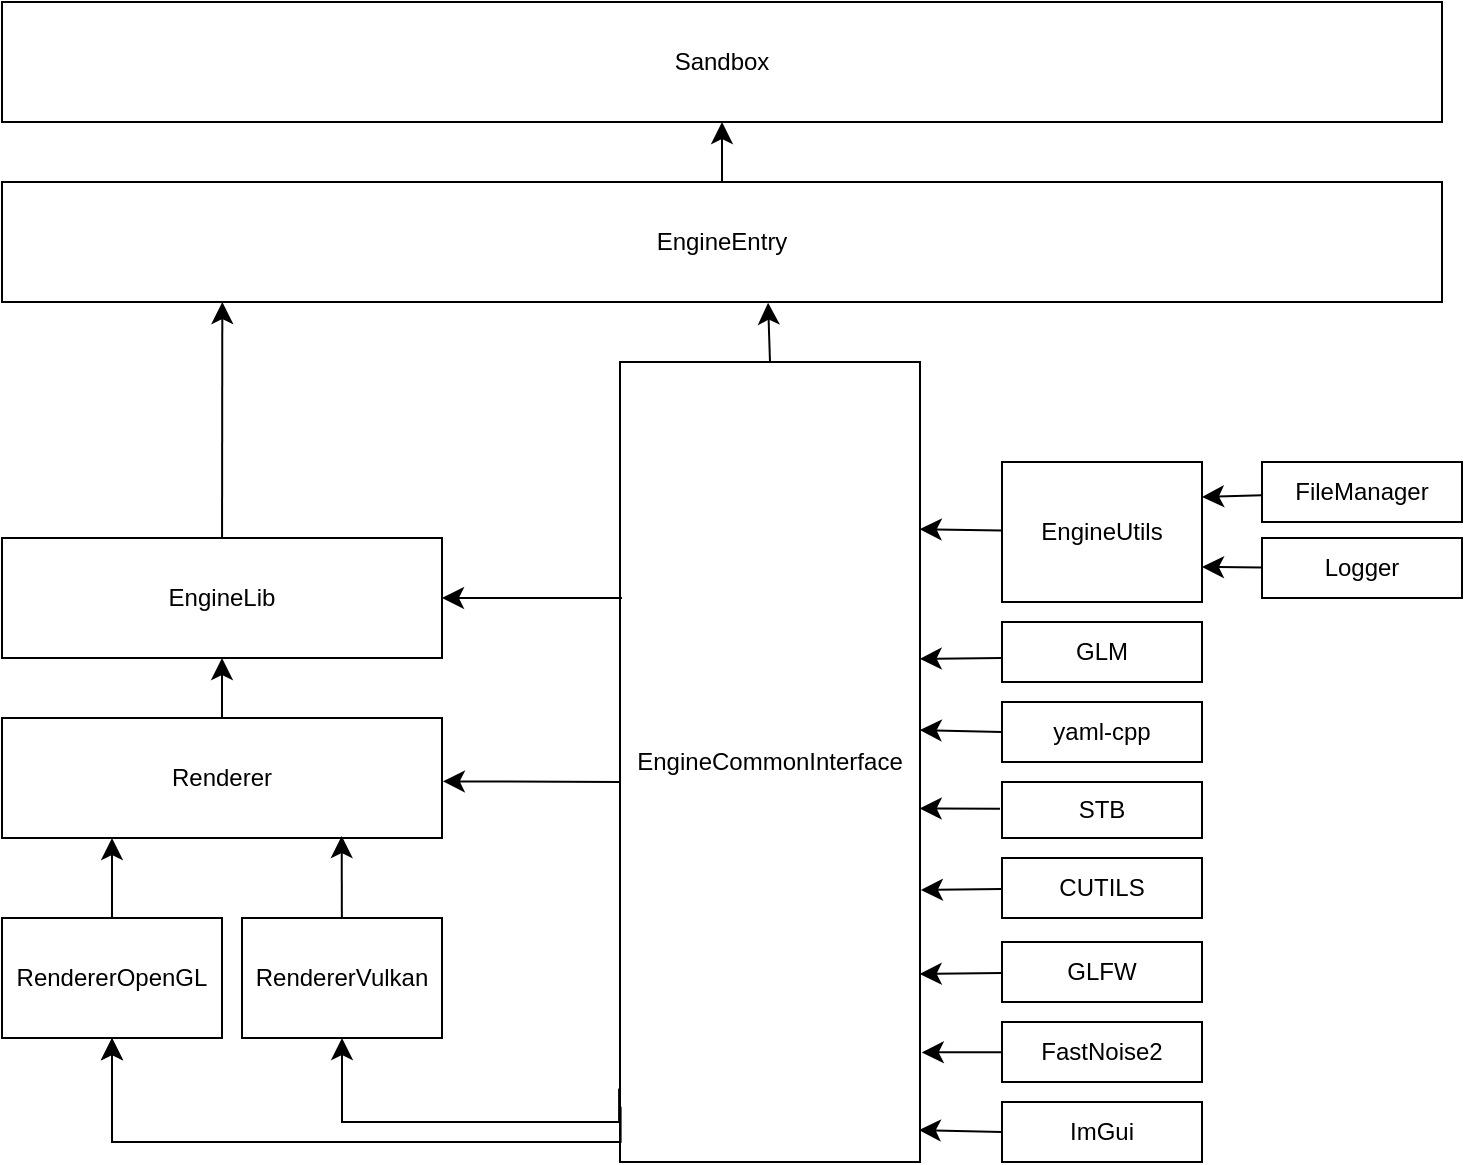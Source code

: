 <mxfile version="26.0.15">
  <diagram id="C5RBs43oDa-KdzZeNtuy" name="Page-1">
    <mxGraphModel dx="1195" dy="668" grid="1" gridSize="10" guides="1" tooltips="1" connect="1" arrows="1" fold="1" page="1" pageScale="1" pageWidth="827" pageHeight="1169" math="0" shadow="0">
      <root>
        <mxCell id="WIyWlLk6GJQsqaUBKTNV-0" />
        <mxCell id="WIyWlLk6GJQsqaUBKTNV-1" parent="WIyWlLk6GJQsqaUBKTNV-0" />
        <mxCell id="N8fU0dvKJj-nHR3C0utH-84" style="edgeStyle=none;curved=1;rounded=0;orthogonalLoop=1;jettySize=auto;html=1;fontSize=12;startSize=8;endSize=8;entryX=0.153;entryY=1;entryDx=0;entryDy=0;entryPerimeter=0;" edge="1" parent="WIyWlLk6GJQsqaUBKTNV-1" source="N8fU0dvKJj-nHR3C0utH-25" target="N8fU0dvKJj-nHR3C0utH-82">
          <mxGeometry relative="1" as="geometry" />
        </mxCell>
        <mxCell id="N8fU0dvKJj-nHR3C0utH-25" value="EngineLib" style="rounded=0;whiteSpace=wrap;html=1;" vertex="1" parent="WIyWlLk6GJQsqaUBKTNV-1">
          <mxGeometry x="30" y="368" width="220" height="60" as="geometry" />
        </mxCell>
        <mxCell id="N8fU0dvKJj-nHR3C0utH-32" style="edgeStyle=none;curved=1;rounded=0;orthogonalLoop=1;jettySize=auto;html=1;entryX=0.5;entryY=1;entryDx=0;entryDy=0;fontSize=12;startSize=8;endSize=8;" edge="1" parent="WIyWlLk6GJQsqaUBKTNV-1" source="N8fU0dvKJj-nHR3C0utH-26" target="N8fU0dvKJj-nHR3C0utH-25">
          <mxGeometry relative="1" as="geometry" />
        </mxCell>
        <mxCell id="N8fU0dvKJj-nHR3C0utH-26" value="Renderer" style="rounded=0;whiteSpace=wrap;html=1;" vertex="1" parent="WIyWlLk6GJQsqaUBKTNV-1">
          <mxGeometry x="30" y="458" width="220" height="60" as="geometry" />
        </mxCell>
        <mxCell id="N8fU0dvKJj-nHR3C0utH-30" style="edgeStyle=none;curved=1;rounded=0;orthogonalLoop=1;jettySize=auto;html=1;exitX=0.5;exitY=0;exitDx=0;exitDy=0;fontSize=12;startSize=8;endSize=8;entryX=0.25;entryY=1;entryDx=0;entryDy=0;" edge="1" parent="WIyWlLk6GJQsqaUBKTNV-1" source="N8fU0dvKJj-nHR3C0utH-27" target="N8fU0dvKJj-nHR3C0utH-26">
          <mxGeometry relative="1" as="geometry">
            <mxPoint x="85.31" y="528" as="targetPoint" />
          </mxGeometry>
        </mxCell>
        <mxCell id="N8fU0dvKJj-nHR3C0utH-27" value="RendererOpenGL" style="rounded=0;whiteSpace=wrap;html=1;" vertex="1" parent="WIyWlLk6GJQsqaUBKTNV-1">
          <mxGeometry x="30" y="558" width="110" height="60" as="geometry" />
        </mxCell>
        <mxCell id="N8fU0dvKJj-nHR3C0utH-28" value="RendererVulkan" style="rounded=0;whiteSpace=wrap;html=1;" vertex="1" parent="WIyWlLk6GJQsqaUBKTNV-1">
          <mxGeometry x="150" y="558" width="100" height="60" as="geometry" />
        </mxCell>
        <mxCell id="N8fU0dvKJj-nHR3C0utH-29" style="edgeStyle=none;curved=1;rounded=0;orthogonalLoop=1;jettySize=auto;html=1;exitX=0.5;exitY=1;exitDx=0;exitDy=0;fontSize=12;startSize=8;endSize=8;" edge="1" parent="WIyWlLk6GJQsqaUBKTNV-1" source="N8fU0dvKJj-nHR3C0utH-28" target="N8fU0dvKJj-nHR3C0utH-28">
          <mxGeometry relative="1" as="geometry" />
        </mxCell>
        <mxCell id="N8fU0dvKJj-nHR3C0utH-31" style="edgeStyle=none;curved=1;rounded=0;orthogonalLoop=1;jettySize=auto;html=1;entryX=0.772;entryY=0.984;entryDx=0;entryDy=0;entryPerimeter=0;fontSize=12;startSize=8;endSize=8;" edge="1" parent="WIyWlLk6GJQsqaUBKTNV-1" source="N8fU0dvKJj-nHR3C0utH-28" target="N8fU0dvKJj-nHR3C0utH-26">
          <mxGeometry relative="1" as="geometry" />
        </mxCell>
        <mxCell id="N8fU0dvKJj-nHR3C0utH-35" value="" style="edgeStyle=elbowEdgeStyle;elbow=vertical;endArrow=classic;html=1;curved=0;rounded=0;endSize=8;startSize=8;fontSize=12;" edge="1" parent="WIyWlLk6GJQsqaUBKTNV-1" target="N8fU0dvKJj-nHR3C0utH-27">
          <mxGeometry width="50" height="50" relative="1" as="geometry">
            <mxPoint x="330" y="670" as="sourcePoint" />
            <mxPoint x="80" y="610" as="targetPoint" />
            <Array as="points">
              <mxPoint x="150" y="670" />
            </Array>
          </mxGeometry>
        </mxCell>
        <mxCell id="N8fU0dvKJj-nHR3C0utH-36" value="" style="edgeStyle=elbowEdgeStyle;elbow=vertical;endArrow=classic;html=1;curved=0;rounded=0;endSize=8;startSize=8;fontSize=12;exitX=-0.003;exitY=0.908;exitDx=0;exitDy=0;exitPerimeter=0;" edge="1" parent="WIyWlLk6GJQsqaUBKTNV-1" source="N8fU0dvKJj-nHR3C0utH-73">
          <mxGeometry width="50" height="50" relative="1" as="geometry">
            <mxPoint x="330" y="660" as="sourcePoint" />
            <mxPoint x="200" y="618" as="targetPoint" />
            <Array as="points">
              <mxPoint x="264" y="660" />
            </Array>
          </mxGeometry>
        </mxCell>
        <mxCell id="N8fU0dvKJj-nHR3C0utH-44" value="FastNoise2" style="rounded=0;whiteSpace=wrap;html=1;" vertex="1" parent="WIyWlLk6GJQsqaUBKTNV-1">
          <mxGeometry x="530" y="610" width="100" height="30" as="geometry" />
        </mxCell>
        <mxCell id="N8fU0dvKJj-nHR3C0utH-77" style="edgeStyle=none;curved=1;rounded=0;orthogonalLoop=1;jettySize=auto;html=1;exitX=0;exitY=0.5;exitDx=0;exitDy=0;fontSize=12;startSize=8;endSize=8;entryX=0.996;entryY=0.96;entryDx=0;entryDy=0;entryPerimeter=0;" edge="1" parent="WIyWlLk6GJQsqaUBKTNV-1" source="N8fU0dvKJj-nHR3C0utH-45" target="N8fU0dvKJj-nHR3C0utH-73">
          <mxGeometry relative="1" as="geometry">
            <mxPoint x="510" y="650" as="targetPoint" />
          </mxGeometry>
        </mxCell>
        <mxCell id="N8fU0dvKJj-nHR3C0utH-45" value="ImGui" style="rounded=0;whiteSpace=wrap;html=1;" vertex="1" parent="WIyWlLk6GJQsqaUBKTNV-1">
          <mxGeometry x="530" y="650" width="100" height="30" as="geometry" />
        </mxCell>
        <mxCell id="N8fU0dvKJj-nHR3C0utH-47" value="CUTILS" style="rounded=0;whiteSpace=wrap;html=1;" vertex="1" parent="WIyWlLk6GJQsqaUBKTNV-1">
          <mxGeometry x="530" y="528" width="100" height="30" as="geometry" />
        </mxCell>
        <mxCell id="N8fU0dvKJj-nHR3C0utH-68" value="" style="edgeStyle=none;curved=1;rounded=0;orthogonalLoop=1;jettySize=auto;html=1;fontSize=12;startSize=8;endSize=8;entryX=0.999;entryY=0.371;entryDx=0;entryDy=0;entryPerimeter=0;" edge="1" parent="WIyWlLk6GJQsqaUBKTNV-1" target="N8fU0dvKJj-nHR3C0utH-73">
          <mxGeometry relative="1" as="geometry">
            <mxPoint x="489" y="439.86" as="targetPoint" />
            <mxPoint x="529.7" y="428.002" as="sourcePoint" />
          </mxGeometry>
        </mxCell>
        <mxCell id="N8fU0dvKJj-nHR3C0utH-48" value="GLM" style="rounded=0;whiteSpace=wrap;html=1;" vertex="1" parent="WIyWlLk6GJQsqaUBKTNV-1">
          <mxGeometry x="530" y="410" width="100" height="30" as="geometry" />
        </mxCell>
        <mxCell id="N8fU0dvKJj-nHR3C0utH-49" value="STB" style="rounded=0;whiteSpace=wrap;html=1;" vertex="1" parent="WIyWlLk6GJQsqaUBKTNV-1">
          <mxGeometry x="530" y="490" width="100" height="28" as="geometry" />
        </mxCell>
        <mxCell id="N8fU0dvKJj-nHR3C0utH-72" style="edgeStyle=none;curved=1;rounded=0;orthogonalLoop=1;jettySize=auto;html=1;exitX=0;exitY=0.5;exitDx=0;exitDy=0;fontSize=12;startSize=8;endSize=8;entryX=0.999;entryY=0.46;entryDx=0;entryDy=0;entryPerimeter=0;" edge="1" parent="WIyWlLk6GJQsqaUBKTNV-1" source="N8fU0dvKJj-nHR3C0utH-50" target="N8fU0dvKJj-nHR3C0utH-73">
          <mxGeometry relative="1" as="geometry">
            <mxPoint x="490" y="465.212" as="targetPoint" />
          </mxGeometry>
        </mxCell>
        <mxCell id="N8fU0dvKJj-nHR3C0utH-50" value="yaml-cpp" style="rounded=0;whiteSpace=wrap;html=1;" vertex="1" parent="WIyWlLk6GJQsqaUBKTNV-1">
          <mxGeometry x="530" y="450" width="100" height="30" as="geometry" />
        </mxCell>
        <mxCell id="N8fU0dvKJj-nHR3C0utH-51" style="edgeStyle=none;curved=1;rounded=0;orthogonalLoop=1;jettySize=auto;html=1;exitX=0.5;exitY=0;exitDx=0;exitDy=0;fontSize=12;startSize=8;endSize=8;" edge="1" parent="WIyWlLk6GJQsqaUBKTNV-1" source="N8fU0dvKJj-nHR3C0utH-44" target="N8fU0dvKJj-nHR3C0utH-44">
          <mxGeometry relative="1" as="geometry" />
        </mxCell>
        <mxCell id="N8fU0dvKJj-nHR3C0utH-46" value="GLFW" style="rounded=0;whiteSpace=wrap;html=1;" vertex="1" parent="WIyWlLk6GJQsqaUBKTNV-1">
          <mxGeometry x="530" y="570" width="100" height="30" as="geometry" />
        </mxCell>
        <mxCell id="N8fU0dvKJj-nHR3C0utH-67" value="" style="edgeStyle=none;curved=1;rounded=0;orthogonalLoop=1;jettySize=auto;html=1;fontSize=12;startSize=8;endSize=8;entryX=0.999;entryY=0.209;entryDx=0;entryDy=0;entryPerimeter=0;" edge="1" parent="WIyWlLk6GJQsqaUBKTNV-1" source="N8fU0dvKJj-nHR3C0utH-54" target="N8fU0dvKJj-nHR3C0utH-73">
          <mxGeometry relative="1" as="geometry">
            <mxPoint x="490" y="365" as="targetPoint" />
          </mxGeometry>
        </mxCell>
        <mxCell id="N8fU0dvKJj-nHR3C0utH-54" value="EngineUtils" style="rounded=0;whiteSpace=wrap;html=1;" vertex="1" parent="WIyWlLk6GJQsqaUBKTNV-1">
          <mxGeometry x="530" y="330" width="100" height="70" as="geometry" />
        </mxCell>
        <mxCell id="N8fU0dvKJj-nHR3C0utH-58" style="edgeStyle=none;curved=1;rounded=0;orthogonalLoop=1;jettySize=auto;html=1;entryX=1;entryY=0.75;entryDx=0;entryDy=0;fontSize=12;startSize=8;endSize=8;" edge="1" parent="WIyWlLk6GJQsqaUBKTNV-1" source="N8fU0dvKJj-nHR3C0utH-55" target="N8fU0dvKJj-nHR3C0utH-54">
          <mxGeometry relative="1" as="geometry" />
        </mxCell>
        <mxCell id="N8fU0dvKJj-nHR3C0utH-55" value="Logger" style="rounded=0;whiteSpace=wrap;html=1;" vertex="1" parent="WIyWlLk6GJQsqaUBKTNV-1">
          <mxGeometry x="660" y="368" width="100" height="30" as="geometry" />
        </mxCell>
        <mxCell id="N8fU0dvKJj-nHR3C0utH-57" style="edgeStyle=none;curved=1;rounded=0;orthogonalLoop=1;jettySize=auto;html=1;entryX=1;entryY=0.25;entryDx=0;entryDy=0;fontSize=12;startSize=8;endSize=8;" edge="1" parent="WIyWlLk6GJQsqaUBKTNV-1" source="N8fU0dvKJj-nHR3C0utH-56" target="N8fU0dvKJj-nHR3C0utH-54">
          <mxGeometry relative="1" as="geometry" />
        </mxCell>
        <mxCell id="N8fU0dvKJj-nHR3C0utH-56" value="FileManager" style="rounded=0;whiteSpace=wrap;html=1;" vertex="1" parent="WIyWlLk6GJQsqaUBKTNV-1">
          <mxGeometry x="660" y="330" width="100" height="30" as="geometry" />
        </mxCell>
        <mxCell id="N8fU0dvKJj-nHR3C0utH-73" value="EngineCommonInterface" style="rounded=0;whiteSpace=wrap;html=1;" vertex="1" parent="WIyWlLk6GJQsqaUBKTNV-1">
          <mxGeometry x="339" y="280" width="150" height="400" as="geometry" />
        </mxCell>
        <mxCell id="N8fU0dvKJj-nHR3C0utH-74" value="" style="edgeStyle=elbowEdgeStyle;elbow=vertical;endArrow=classic;html=1;curved=0;rounded=0;endSize=8;startSize=8;fontSize=12;exitX=0.002;exitY=0.931;exitDx=0;exitDy=0;exitPerimeter=0;" edge="1" parent="WIyWlLk6GJQsqaUBKTNV-1" source="N8fU0dvKJj-nHR3C0utH-73" target="N8fU0dvKJj-nHR3C0utH-27">
          <mxGeometry width="50" height="50" relative="1" as="geometry">
            <mxPoint x="330" y="670" as="sourcePoint" />
            <mxPoint x="80" y="610" as="targetPoint" />
            <Array as="points">
              <mxPoint x="150" y="670" />
            </Array>
          </mxGeometry>
        </mxCell>
        <mxCell id="N8fU0dvKJj-nHR3C0utH-75" value="" style="endArrow=classic;html=1;rounded=0;fontSize=12;startSize=8;endSize=8;curved=1;entryX=1;entryY=0.5;entryDx=0;entryDy=0;" edge="1" parent="WIyWlLk6GJQsqaUBKTNV-1" target="N8fU0dvKJj-nHR3C0utH-25">
          <mxGeometry width="50" height="50" relative="1" as="geometry">
            <mxPoint x="340" y="398" as="sourcePoint" />
            <mxPoint x="420" y="380" as="targetPoint" />
          </mxGeometry>
        </mxCell>
        <mxCell id="N8fU0dvKJj-nHR3C0utH-76" value="" style="endArrow=classic;html=1;rounded=0;fontSize=12;startSize=8;endSize=8;curved=1;entryX=1.002;entryY=0.528;entryDx=0;entryDy=0;entryPerimeter=0;" edge="1" parent="WIyWlLk6GJQsqaUBKTNV-1" target="N8fU0dvKJj-nHR3C0utH-26">
          <mxGeometry width="50" height="50" relative="1" as="geometry">
            <mxPoint x="339" y="490" as="sourcePoint" />
            <mxPoint x="350" y="480" as="targetPoint" />
          </mxGeometry>
        </mxCell>
        <mxCell id="N8fU0dvKJj-nHR3C0utH-78" style="edgeStyle=none;curved=1;rounded=0;orthogonalLoop=1;jettySize=auto;html=1;entryX=1.006;entryY=0.863;entryDx=0;entryDy=0;entryPerimeter=0;fontSize=12;startSize=8;endSize=8;" edge="1" parent="WIyWlLk6GJQsqaUBKTNV-1" source="N8fU0dvKJj-nHR3C0utH-44" target="N8fU0dvKJj-nHR3C0utH-73">
          <mxGeometry relative="1" as="geometry" />
        </mxCell>
        <mxCell id="N8fU0dvKJj-nHR3C0utH-79" style="edgeStyle=none;curved=1;rounded=0;orthogonalLoop=1;jettySize=auto;html=1;entryX=0.999;entryY=0.765;entryDx=0;entryDy=0;entryPerimeter=0;fontSize=12;startSize=8;endSize=8;" edge="1" parent="WIyWlLk6GJQsqaUBKTNV-1" source="N8fU0dvKJj-nHR3C0utH-46" target="N8fU0dvKJj-nHR3C0utH-73">
          <mxGeometry relative="1" as="geometry" />
        </mxCell>
        <mxCell id="N8fU0dvKJj-nHR3C0utH-80" style="edgeStyle=none;curved=1;rounded=0;orthogonalLoop=1;jettySize=auto;html=1;entryX=1.003;entryY=0.66;entryDx=0;entryDy=0;entryPerimeter=0;fontSize=12;startSize=8;endSize=8;" edge="1" parent="WIyWlLk6GJQsqaUBKTNV-1" source="N8fU0dvKJj-nHR3C0utH-47" target="N8fU0dvKJj-nHR3C0utH-73">
          <mxGeometry relative="1" as="geometry" />
        </mxCell>
        <mxCell id="N8fU0dvKJj-nHR3C0utH-81" style="edgeStyle=none;curved=1;rounded=0;orthogonalLoop=1;jettySize=auto;html=1;fontSize=12;startSize=8;endSize=8;exitX=-0.01;exitY=0.479;exitDx=0;exitDy=0;exitPerimeter=0;entryX=0.999;entryY=0.558;entryDx=0;entryDy=0;entryPerimeter=0;" edge="1" parent="WIyWlLk6GJQsqaUBKTNV-1" source="N8fU0dvKJj-nHR3C0utH-49" target="N8fU0dvKJj-nHR3C0utH-73">
          <mxGeometry relative="1" as="geometry">
            <mxPoint x="527.6" y="503.713" as="sourcePoint" />
            <mxPoint x="500" y="504" as="targetPoint" />
          </mxGeometry>
        </mxCell>
        <mxCell id="N8fU0dvKJj-nHR3C0utH-88" style="edgeStyle=none;curved=1;rounded=0;orthogonalLoop=1;jettySize=auto;html=1;exitX=0.5;exitY=0;exitDx=0;exitDy=0;entryX=0.5;entryY=1;entryDx=0;entryDy=0;fontSize=12;startSize=8;endSize=8;" edge="1" parent="WIyWlLk6GJQsqaUBKTNV-1" source="N8fU0dvKJj-nHR3C0utH-82" target="N8fU0dvKJj-nHR3C0utH-83">
          <mxGeometry relative="1" as="geometry" />
        </mxCell>
        <mxCell id="N8fU0dvKJj-nHR3C0utH-82" value="EngineEntry" style="rounded=0;whiteSpace=wrap;html=1;" vertex="1" parent="WIyWlLk6GJQsqaUBKTNV-1">
          <mxGeometry x="30" y="190" width="720" height="60" as="geometry" />
        </mxCell>
        <mxCell id="N8fU0dvKJj-nHR3C0utH-83" value="Sandbox" style="rounded=0;whiteSpace=wrap;html=1;" vertex="1" parent="WIyWlLk6GJQsqaUBKTNV-1">
          <mxGeometry x="30" y="100" width="720" height="60" as="geometry" />
        </mxCell>
        <mxCell id="N8fU0dvKJj-nHR3C0utH-89" style="edgeStyle=none;curved=1;rounded=0;orthogonalLoop=1;jettySize=auto;html=1;exitX=0.5;exitY=0;exitDx=0;exitDy=0;entryX=0.532;entryY=1.006;entryDx=0;entryDy=0;entryPerimeter=0;fontSize=12;startSize=8;endSize=8;" edge="1" parent="WIyWlLk6GJQsqaUBKTNV-1" source="N8fU0dvKJj-nHR3C0utH-73" target="N8fU0dvKJj-nHR3C0utH-82">
          <mxGeometry relative="1" as="geometry" />
        </mxCell>
      </root>
    </mxGraphModel>
  </diagram>
</mxfile>
